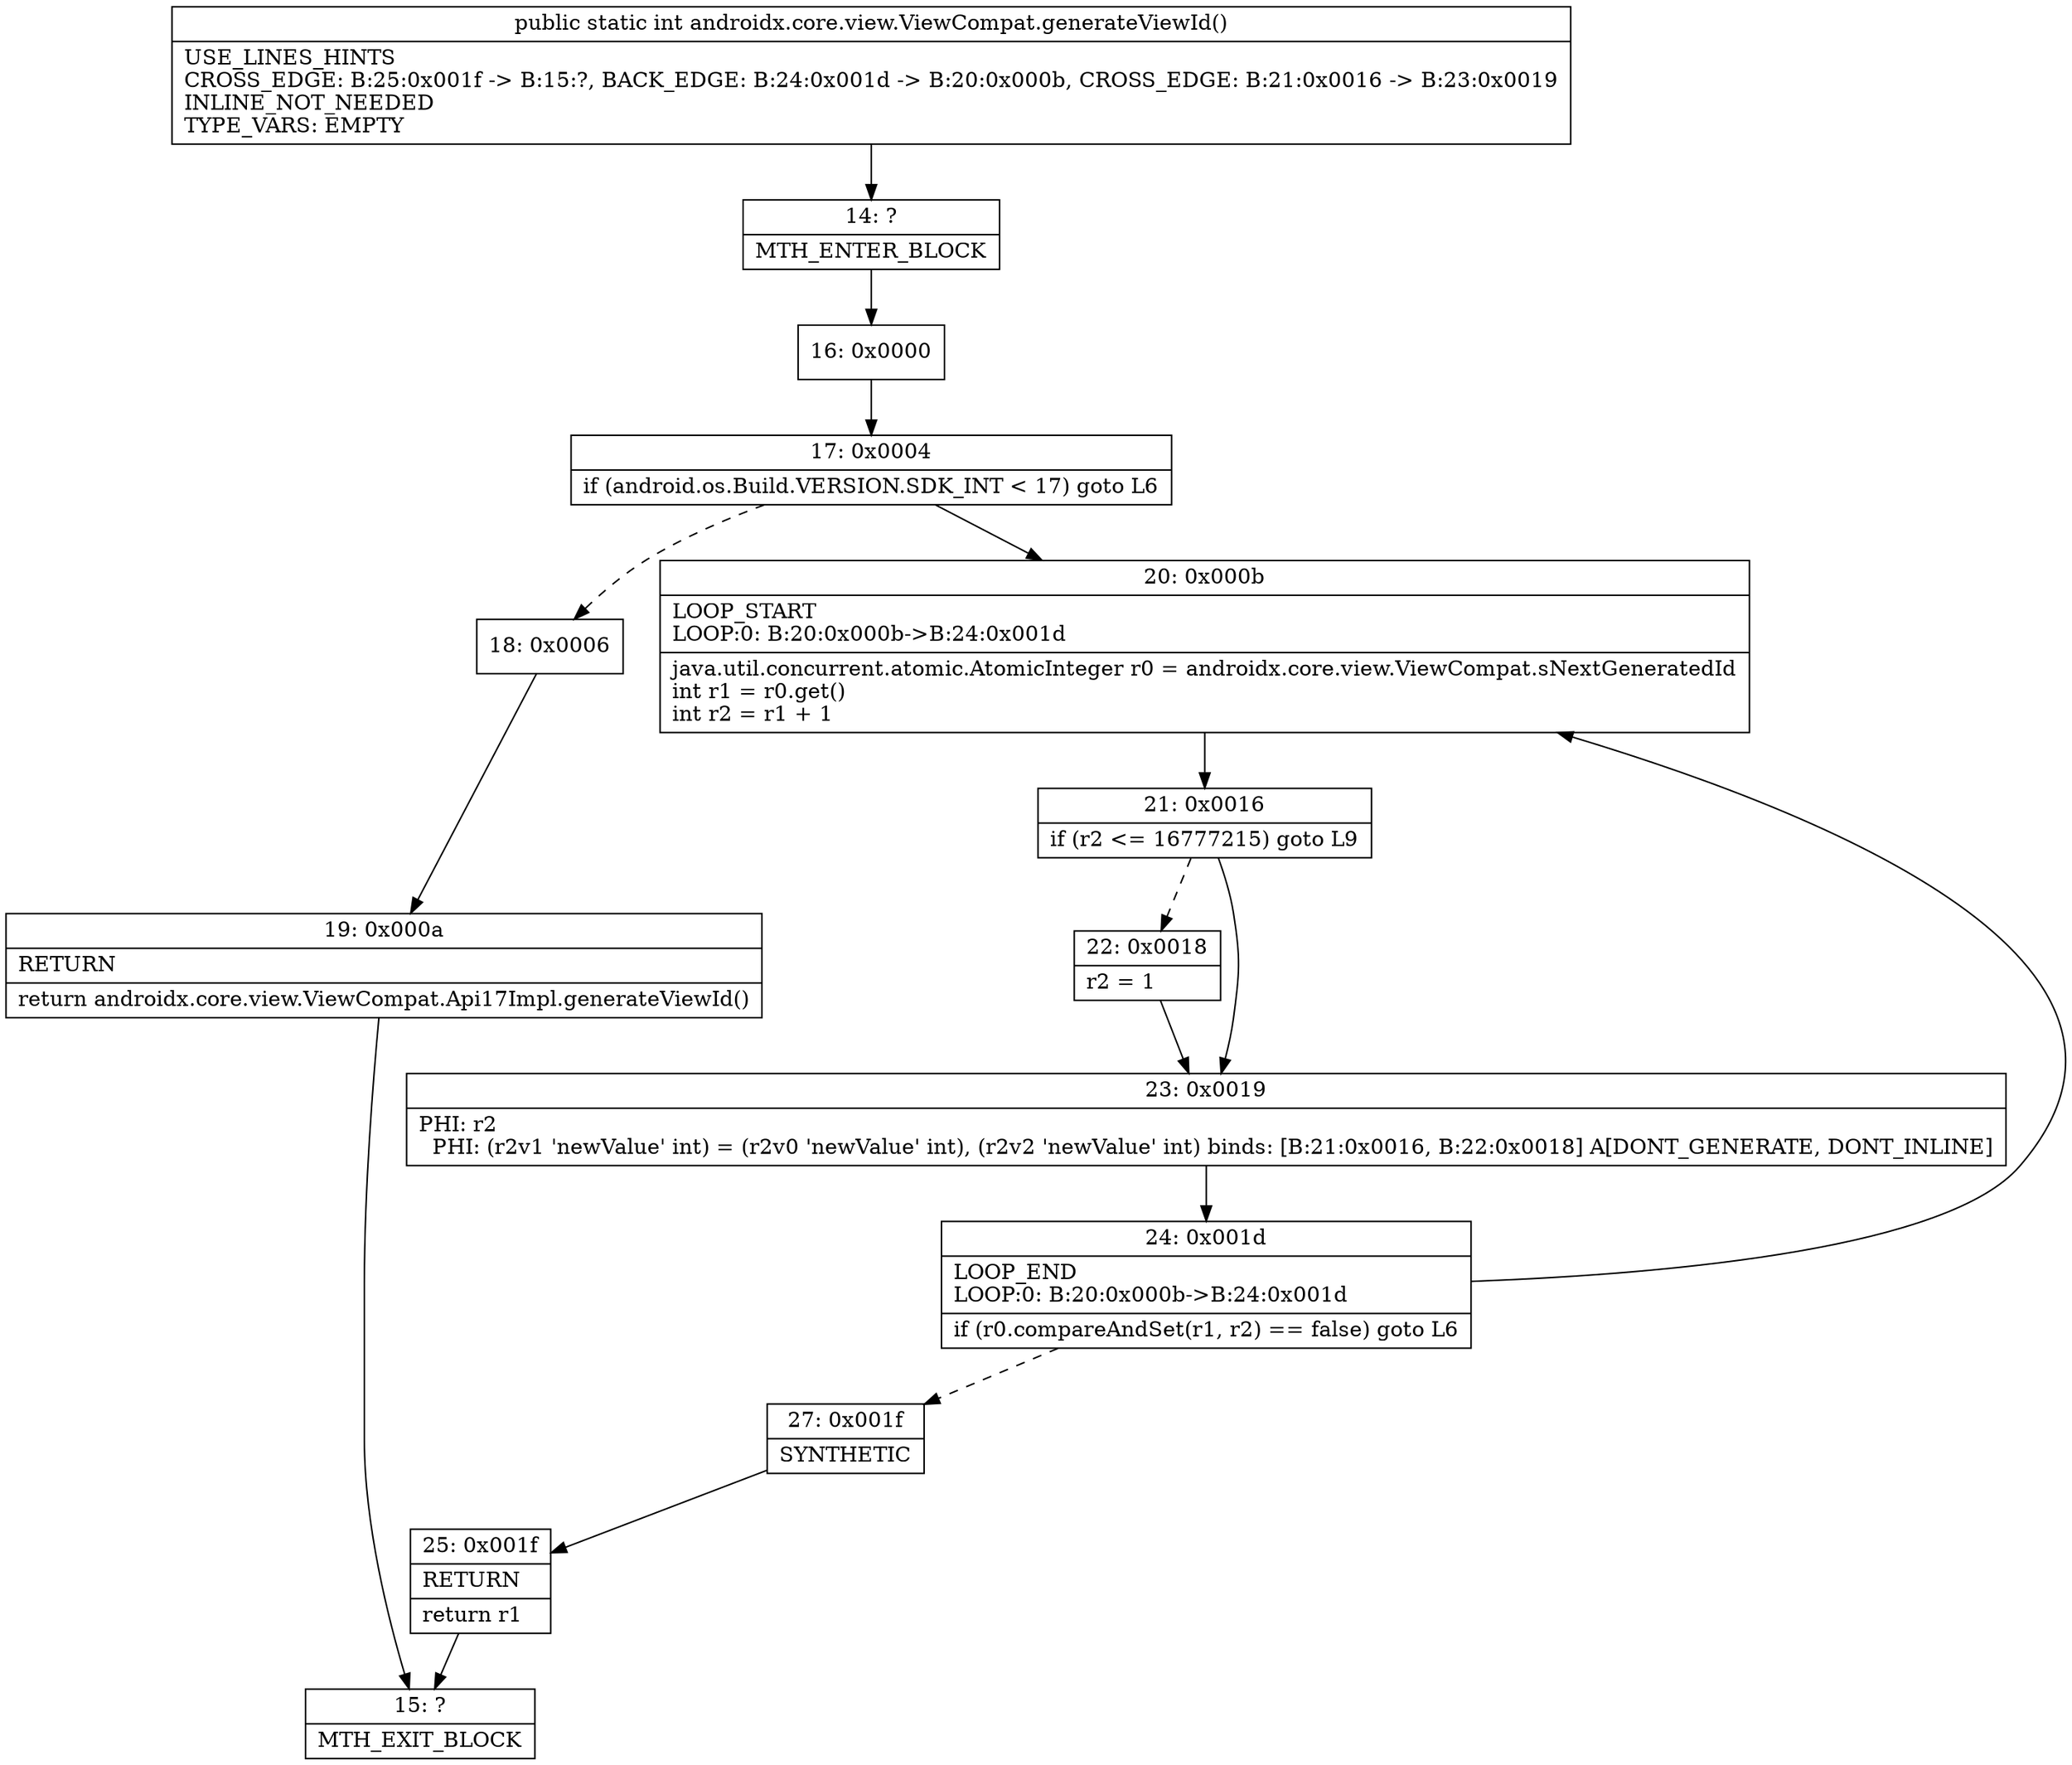 digraph "CFG forandroidx.core.view.ViewCompat.generateViewId()I" {
Node_14 [shape=record,label="{14\:\ ?|MTH_ENTER_BLOCK\l}"];
Node_16 [shape=record,label="{16\:\ 0x0000}"];
Node_17 [shape=record,label="{17\:\ 0x0004|if (android.os.Build.VERSION.SDK_INT \< 17) goto L6\l}"];
Node_18 [shape=record,label="{18\:\ 0x0006}"];
Node_19 [shape=record,label="{19\:\ 0x000a|RETURN\l|return androidx.core.view.ViewCompat.Api17Impl.generateViewId()\l}"];
Node_15 [shape=record,label="{15\:\ ?|MTH_EXIT_BLOCK\l}"];
Node_20 [shape=record,label="{20\:\ 0x000b|LOOP_START\lLOOP:0: B:20:0x000b\-\>B:24:0x001d\l|java.util.concurrent.atomic.AtomicInteger r0 = androidx.core.view.ViewCompat.sNextGeneratedId\lint r1 = r0.get()\lint r2 = r1 + 1\l}"];
Node_21 [shape=record,label="{21\:\ 0x0016|if (r2 \<= 16777215) goto L9\l}"];
Node_22 [shape=record,label="{22\:\ 0x0018|r2 = 1\l}"];
Node_23 [shape=record,label="{23\:\ 0x0019|PHI: r2 \l  PHI: (r2v1 'newValue' int) = (r2v0 'newValue' int), (r2v2 'newValue' int) binds: [B:21:0x0016, B:22:0x0018] A[DONT_GENERATE, DONT_INLINE]\l}"];
Node_24 [shape=record,label="{24\:\ 0x001d|LOOP_END\lLOOP:0: B:20:0x000b\-\>B:24:0x001d\l|if (r0.compareAndSet(r1, r2) == false) goto L6\l}"];
Node_27 [shape=record,label="{27\:\ 0x001f|SYNTHETIC\l}"];
Node_25 [shape=record,label="{25\:\ 0x001f|RETURN\l|return r1\l}"];
MethodNode[shape=record,label="{public static int androidx.core.view.ViewCompat.generateViewId()  | USE_LINES_HINTS\lCROSS_EDGE: B:25:0x001f \-\> B:15:?, BACK_EDGE: B:24:0x001d \-\> B:20:0x000b, CROSS_EDGE: B:21:0x0016 \-\> B:23:0x0019\lINLINE_NOT_NEEDED\lTYPE_VARS: EMPTY\l}"];
MethodNode -> Node_14;Node_14 -> Node_16;
Node_16 -> Node_17;
Node_17 -> Node_18[style=dashed];
Node_17 -> Node_20;
Node_18 -> Node_19;
Node_19 -> Node_15;
Node_20 -> Node_21;
Node_21 -> Node_22[style=dashed];
Node_21 -> Node_23;
Node_22 -> Node_23;
Node_23 -> Node_24;
Node_24 -> Node_20;
Node_24 -> Node_27[style=dashed];
Node_27 -> Node_25;
Node_25 -> Node_15;
}

